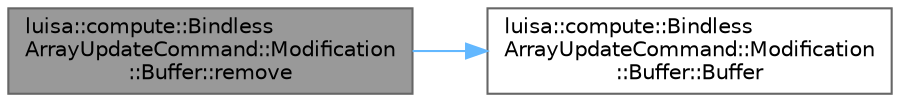 digraph "luisa::compute::BindlessArrayUpdateCommand::Modification::Buffer::remove"
{
 // LATEX_PDF_SIZE
  bgcolor="transparent";
  edge [fontname=Helvetica,fontsize=10,labelfontname=Helvetica,labelfontsize=10];
  node [fontname=Helvetica,fontsize=10,shape=box,height=0.2,width=0.4];
  rankdir="LR";
  Node1 [id="Node000001",label="luisa::compute::Bindless\lArrayUpdateCommand::Modification\l::Buffer::remove",height=0.2,width=0.4,color="gray40", fillcolor="grey60", style="filled", fontcolor="black",tooltip=" "];
  Node1 -> Node2 [id="edge1_Node000001_Node000002",color="steelblue1",style="solid",tooltip=" "];
  Node2 [id="Node000002",label="luisa::compute::Bindless\lArrayUpdateCommand::Modification\l::Buffer::Buffer",height=0.2,width=0.4,color="grey40", fillcolor="white", style="filled",URL="$structluisa_1_1compute_1_1_bindless_array_update_command_1_1_modification_1_1_buffer.html#aad3b701b8eb405c5b22105f256faf6e9",tooltip=" "];
}

